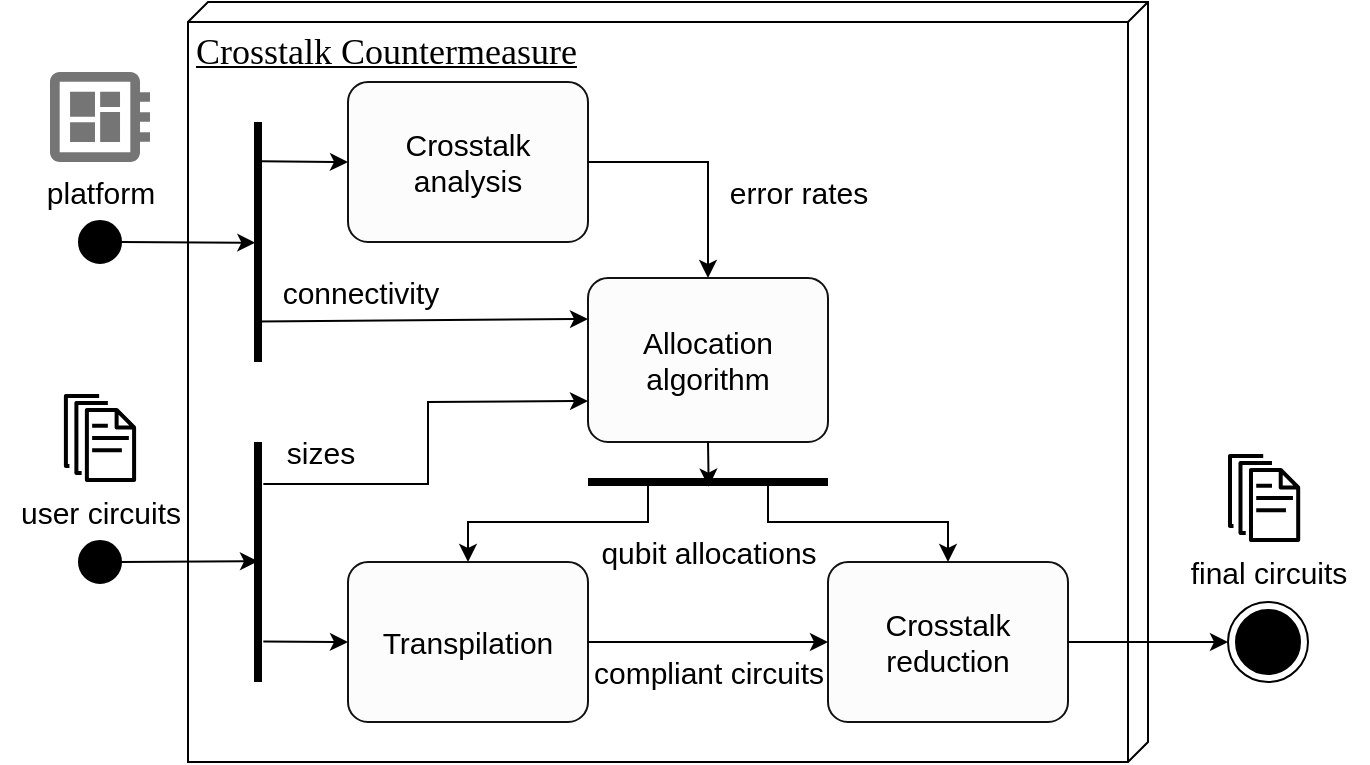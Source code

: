 <mxfile version="26.0.6">
  <diagram name="Page-1" id="982gyeF62y9UsF95akiq">
    <mxGraphModel dx="1612" dy="975" grid="1" gridSize="10" guides="1" tooltips="1" connect="1" arrows="1" fold="1" page="1" pageScale="1" pageWidth="700" pageHeight="400" math="0" shadow="0">
      <root>
        <mxCell id="0" />
        <mxCell id="1" parent="0" />
        <mxCell id="JIdOVKg0k5BsWk1WgtoK-1" value="&lt;div align=&quot;left&quot;&gt;&lt;font style=&quot;font-size: 18px;&quot;&gt;Crosstalk Countermeasure&lt;br&gt;&lt;/font&gt;&lt;/div&gt;" style="verticalAlign=top;align=left;spacingTop=8;spacingLeft=2;spacingRight=12;shape=cube;size=10;direction=south;fontStyle=4;html=1;rounded=0;shadow=0;comic=0;labelBackgroundColor=none;strokeWidth=1;fontFamily=Verdana;fontSize=12;fillColor=none;" parent="1" vertex="1">
          <mxGeometry x="102" y="10" width="480" height="380" as="geometry" />
        </mxCell>
        <mxCell id="qjNmLmzCoTw4PF_jTeP7-27" value="" style="endArrow=classic;html=1;rounded=0;entryX=0.5;entryY=0;entryDx=0;entryDy=0;entryPerimeter=0;exitX=0.75;exitY=0.5;exitDx=0;exitDy=0;exitPerimeter=0;" parent="1" source="eMOk0DGojVkaVqaWsdeQ-18" target="eMOk0DGojVkaVqaWsdeQ-6" edge="1">
          <mxGeometry width="50" height="50" relative="1" as="geometry">
            <mxPoint x="232" y="230" as="sourcePoint" />
            <mxPoint x="232" y="740" as="targetPoint" />
            <Array as="points">
              <mxPoint x="332" y="270" />
              <mxPoint x="242" y="270" />
            </Array>
          </mxGeometry>
        </mxCell>
        <mxCell id="eMOk0DGojVkaVqaWsdeQ-4" value="&lt;div&gt;Crosstalk&lt;/div&gt;&lt;div&gt;analysis&lt;br&gt;&lt;/div&gt;" style="points=[[0.25,0,0],[0.5,0,0],[0.75,0,0],[1,0.25,0],[1,0.5,0],[1,0.75,0],[0.75,1,0],[0.5,1,0],[0.25,1,0],[0,0.75,0],[0,0.5,0],[0,0.25,0]];shape=mxgraph.bpmn.task;whiteSpace=wrap;rectStyle=rounded;size=10;html=1;taskMarker=abstract;strokeColor=#121212;fontSize=15;fillColor=#fdfcfc;" vertex="1" parent="1">
          <mxGeometry x="182" y="50" width="120" height="80" as="geometry" />
        </mxCell>
        <mxCell id="eMOk0DGojVkaVqaWsdeQ-5" value="&lt;div&gt;Allocation&lt;/div&gt;&lt;div&gt;algorithm&lt;br&gt;&lt;/div&gt;" style="points=[[0.25,0,0],[0.5,0,0],[0.75,0,0],[1,0.25,0],[1,0.5,0],[1,0.75,0],[0.75,1,0],[0.5,1,0],[0.25,1,0],[0,0.75,0],[0,0.5,0],[0,0.25,0]];shape=mxgraph.bpmn.task;whiteSpace=wrap;rectStyle=rounded;size=10;html=1;taskMarker=abstract;strokeColor=#121212;fontSize=15;fillColor=#fdfcfc;" vertex="1" parent="1">
          <mxGeometry x="302" y="148" width="120" height="82" as="geometry" />
        </mxCell>
        <mxCell id="eMOk0DGojVkaVqaWsdeQ-6" value="Transpilation" style="points=[[0.25,0,0],[0.5,0,0],[0.75,0,0],[1,0.25,0],[1,0.5,0],[1,0.75,0],[0.75,1,0],[0.5,1,0],[0.25,1,0],[0,0.75,0],[0,0.5,0],[0,0.25,0]];shape=mxgraph.bpmn.task;whiteSpace=wrap;rectStyle=rounded;size=10;html=1;taskMarker=abstract;strokeColor=#121212;fontSize=15;fillColor=#fdfcfc;" vertex="1" parent="1">
          <mxGeometry x="182" y="290" width="120" height="80" as="geometry" />
        </mxCell>
        <mxCell id="eMOk0DGojVkaVqaWsdeQ-9" value="" style="line;strokeWidth=4;html=1;direction=south;" vertex="1" parent="1">
          <mxGeometry x="132" y="70" width="10" height="120" as="geometry" />
        </mxCell>
        <mxCell id="eMOk0DGojVkaVqaWsdeQ-12" value="" style="endArrow=classic;html=1;rounded=0;entryX=0;entryY=0.25;entryDx=0;entryDy=0;entryPerimeter=0;exitX=0.831;exitY=0.5;exitDx=0;exitDy=0;exitPerimeter=0;" edge="1" parent="1" source="eMOk0DGojVkaVqaWsdeQ-9" target="eMOk0DGojVkaVqaWsdeQ-5">
          <mxGeometry width="50" height="50" relative="1" as="geometry">
            <mxPoint x="162" y="190" as="sourcePoint" />
            <mxPoint x="232" y="220" as="targetPoint" />
          </mxGeometry>
        </mxCell>
        <mxCell id="eMOk0DGojVkaVqaWsdeQ-13" value="" style="endArrow=classic;html=1;rounded=0;entryX=0;entryY=0.5;entryDx=0;entryDy=0;entryPerimeter=0;exitX=0.164;exitY=0.367;exitDx=0;exitDy=0;exitPerimeter=0;" edge="1" parent="1" source="eMOk0DGojVkaVqaWsdeQ-9" target="eMOk0DGojVkaVqaWsdeQ-4">
          <mxGeometry width="50" height="50" relative="1" as="geometry">
            <mxPoint x="42" y="50" as="sourcePoint" />
            <mxPoint x="352" y="180" as="targetPoint" />
          </mxGeometry>
        </mxCell>
        <mxCell id="eMOk0DGojVkaVqaWsdeQ-14" value="" style="endArrow=classic;html=1;rounded=0;entryX=0.503;entryY=0.633;entryDx=0;entryDy=0;entryPerimeter=0;exitX=1;exitY=0.5;exitDx=0;exitDy=0;exitPerimeter=0;" edge="1" parent="1" source="eMOk0DGojVkaVqaWsdeQ-34" target="eMOk0DGojVkaVqaWsdeQ-9">
          <mxGeometry width="50" height="50" relative="1" as="geometry">
            <mxPoint x="-78" y="128" as="sourcePoint" />
            <mxPoint x="152" y="100" as="targetPoint" />
          </mxGeometry>
        </mxCell>
        <mxCell id="eMOk0DGojVkaVqaWsdeQ-15" value="" style="endArrow=classic;html=1;rounded=0;exitX=1;exitY=0.5;exitDx=0;exitDy=0;exitPerimeter=0;entryX=0.5;entryY=0;entryDx=0;entryDy=0;entryPerimeter=0;" edge="1" parent="1" source="eMOk0DGojVkaVqaWsdeQ-4" target="eMOk0DGojVkaVqaWsdeQ-5">
          <mxGeometry width="50" height="50" relative="1" as="geometry">
            <mxPoint x="732" y="250" as="sourcePoint" />
            <mxPoint x="572" y="370" as="targetPoint" />
            <Array as="points">
              <mxPoint x="362" y="90" />
            </Array>
          </mxGeometry>
        </mxCell>
        <mxCell id="eMOk0DGojVkaVqaWsdeQ-16" value="error rates" style="text;html=1;align=center;verticalAlign=middle;resizable=0;points=[];autosize=1;strokeColor=none;fillColor=none;fontSize=15;" vertex="1" parent="1">
          <mxGeometry x="362" y="90" width="90" height="30" as="geometry" />
        </mxCell>
        <mxCell id="eMOk0DGojVkaVqaWsdeQ-17" value="connectivity" style="text;html=1;align=center;verticalAlign=middle;resizable=0;points=[];autosize=1;strokeColor=none;fillColor=none;fontSize=15;" vertex="1" parent="1">
          <mxGeometry x="138" y="140" width="100" height="30" as="geometry" />
        </mxCell>
        <mxCell id="eMOk0DGojVkaVqaWsdeQ-18" value="" style="line;strokeWidth=4;html=1;direction=south;rotation=90;" vertex="1" parent="1">
          <mxGeometry x="357" y="190" width="10" height="120" as="geometry" />
        </mxCell>
        <mxCell id="eMOk0DGojVkaVqaWsdeQ-19" value="&lt;div&gt;Crosstalk&lt;/div&gt;&lt;div&gt;reduction&lt;br&gt;&lt;/div&gt;" style="points=[[0.25,0,0],[0.5,0,0],[0.75,0,0],[1,0.25,0],[1,0.5,0],[1,0.75,0],[0.75,1,0],[0.5,1,0],[0.25,1,0],[0,0.75,0],[0,0.5,0],[0,0.25,0]];shape=mxgraph.bpmn.task;whiteSpace=wrap;rectStyle=rounded;size=10;html=1;taskMarker=abstract;strokeColor=#121212;fontSize=15;fillColor=#fdfcfc;" vertex="1" parent="1">
          <mxGeometry x="422" y="290" width="120" height="80" as="geometry" />
        </mxCell>
        <mxCell id="eMOk0DGojVkaVqaWsdeQ-20" value="" style="endArrow=classic;html=1;rounded=0;entryX=0;entryY=0.5;entryDx=0;entryDy=0;entryPerimeter=0;exitX=1;exitY=0.5;exitDx=0;exitDy=0;exitPerimeter=0;" edge="1" parent="1" source="eMOk0DGojVkaVqaWsdeQ-6" target="eMOk0DGojVkaVqaWsdeQ-19">
          <mxGeometry width="50" height="50" relative="1" as="geometry">
            <mxPoint x="112" y="100" as="sourcePoint" />
            <mxPoint x="152" y="100" as="targetPoint" />
          </mxGeometry>
        </mxCell>
        <mxCell id="eMOk0DGojVkaVqaWsdeQ-22" value="" style="endArrow=classic;html=1;rounded=0;entryX=0.497;entryY=0.267;entryDx=0;entryDy=0;entryPerimeter=0;exitX=0.5;exitY=1;exitDx=0;exitDy=0;exitPerimeter=0;" edge="1" parent="1" source="eMOk0DGojVkaVqaWsdeQ-5" target="eMOk0DGojVkaVqaWsdeQ-18">
          <mxGeometry width="50" height="50" relative="1" as="geometry">
            <mxPoint x="112" y="60" as="sourcePoint" />
            <mxPoint x="152" y="60" as="targetPoint" />
          </mxGeometry>
        </mxCell>
        <mxCell id="eMOk0DGojVkaVqaWsdeQ-23" value="" style="endArrow=classic;html=1;rounded=0;entryX=0.5;entryY=0;entryDx=0;entryDy=0;entryPerimeter=0;exitX=0.25;exitY=0.5;exitDx=0;exitDy=0;exitPerimeter=0;" edge="1" parent="1" source="eMOk0DGojVkaVqaWsdeQ-18" target="eMOk0DGojVkaVqaWsdeQ-19">
          <mxGeometry width="50" height="50" relative="1" as="geometry">
            <mxPoint x="672" y="160" as="sourcePoint" />
            <mxPoint x="582" y="240" as="targetPoint" />
            <Array as="points">
              <mxPoint x="392" y="270" />
              <mxPoint x="482" y="270" />
            </Array>
          </mxGeometry>
        </mxCell>
        <mxCell id="eMOk0DGojVkaVqaWsdeQ-27" value="" style="line;strokeWidth=4;html=1;direction=south;" vertex="1" parent="1">
          <mxGeometry x="132" y="230" width="10" height="120" as="geometry" />
        </mxCell>
        <mxCell id="eMOk0DGojVkaVqaWsdeQ-28" value="" style="endArrow=classic;html=1;rounded=0;entryX=0;entryY=0.5;entryDx=0;entryDy=0;entryPerimeter=0;exitX=0.831;exitY=0.233;exitDx=0;exitDy=0;exitPerimeter=0;" edge="1" parent="1" source="eMOk0DGojVkaVqaWsdeQ-27" target="eMOk0DGojVkaVqaWsdeQ-6">
          <mxGeometry width="50" height="50" relative="1" as="geometry">
            <mxPoint x="148" y="100" as="sourcePoint" />
            <mxPoint x="192" y="100" as="targetPoint" />
          </mxGeometry>
        </mxCell>
        <mxCell id="eMOk0DGojVkaVqaWsdeQ-30" value="" style="endArrow=classic;html=1;rounded=0;entryX=0;entryY=0.75;entryDx=0;entryDy=0;entryPerimeter=0;exitX=0.175;exitY=0.233;exitDx=0;exitDy=0;exitPerimeter=0;" edge="1" parent="1" source="eMOk0DGojVkaVqaWsdeQ-27" target="eMOk0DGojVkaVqaWsdeQ-5">
          <mxGeometry width="50" height="50" relative="1" as="geometry">
            <mxPoint x="342" y="240" as="sourcePoint" />
            <mxPoint x="252" y="320" as="targetPoint" />
            <Array as="points">
              <mxPoint x="222" y="251" />
              <mxPoint x="222" y="210" />
            </Array>
          </mxGeometry>
        </mxCell>
        <mxCell id="eMOk0DGojVkaVqaWsdeQ-31" value="sizes" style="text;html=1;align=center;verticalAlign=middle;resizable=0;points=[];autosize=1;strokeColor=none;fillColor=none;fontSize=15;" vertex="1" parent="1">
          <mxGeometry x="138" y="220" width="60" height="30" as="geometry" />
        </mxCell>
        <mxCell id="eMOk0DGojVkaVqaWsdeQ-32" value="" style="endArrow=classic;html=1;rounded=0;entryX=0.497;entryY=0.5;entryDx=0;entryDy=0;entryPerimeter=0;" edge="1" parent="1" source="eMOk0DGojVkaVqaWsdeQ-35" target="eMOk0DGojVkaVqaWsdeQ-27">
          <mxGeometry width="50" height="50" relative="1" as="geometry">
            <mxPoint x="-58" y="290" as="sourcePoint" />
            <mxPoint x="146" y="140" as="targetPoint" />
          </mxGeometry>
        </mxCell>
        <mxCell id="eMOk0DGojVkaVqaWsdeQ-34" value="" style="strokeWidth=2;html=1;shape=mxgraph.flowchart.start_2;whiteSpace=wrap;fillColor=#000000;" vertex="1" parent="1">
          <mxGeometry x="48" y="120" width="20" height="20" as="geometry" />
        </mxCell>
        <mxCell id="eMOk0DGojVkaVqaWsdeQ-36" value="" style="endArrow=classic;html=1;rounded=0;entryX=0.497;entryY=0.5;entryDx=0;entryDy=0;entryPerimeter=0;exitX=0.5;exitY=0;exitDx=0;exitDy=0;exitPerimeter=0;" edge="1" parent="1" source="eMOk0DGojVkaVqaWsdeQ-35" target="eMOk0DGojVkaVqaWsdeQ-35">
          <mxGeometry width="50" height="50" relative="1" as="geometry">
            <mxPoint x="-58" y="290" as="sourcePoint" />
            <mxPoint x="137" y="290" as="targetPoint" />
          </mxGeometry>
        </mxCell>
        <mxCell id="eMOk0DGojVkaVqaWsdeQ-35" value="" style="strokeWidth=2;html=1;shape=mxgraph.flowchart.start_2;whiteSpace=wrap;fillColor=#000000;" vertex="1" parent="1">
          <mxGeometry x="48" y="280" width="20" height="20" as="geometry" />
        </mxCell>
        <mxCell id="eMOk0DGojVkaVqaWsdeQ-39" value="" style="endArrow=classic;html=1;rounded=0;exitX=1;exitY=0.5;exitDx=0;exitDy=0;exitPerimeter=0;entryX=0.5;entryY=0;entryDx=0;entryDy=0;" edge="1" parent="1" source="eMOk0DGojVkaVqaWsdeQ-19" target="eMOk0DGojVkaVqaWsdeQ-41">
          <mxGeometry width="50" height="50" relative="1" as="geometry">
            <mxPoint x="150" y="340" as="sourcePoint" />
            <mxPoint x="612" y="340" as="targetPoint" />
          </mxGeometry>
        </mxCell>
        <mxCell id="eMOk0DGojVkaVqaWsdeQ-41" value="" style="ellipse;html=1;shape=endState;fillColor=#000000;strokeColor=#000000;fontSize=15;direction=north;" vertex="1" parent="1">
          <mxGeometry x="622" y="310" width="40" height="40" as="geometry" />
        </mxCell>
        <mxCell id="eMOk0DGojVkaVqaWsdeQ-43" value="platform" style="text;html=1;align=center;verticalAlign=middle;resizable=0;points=[];autosize=1;strokeColor=none;fillColor=none;fontSize=15;" vertex="1" parent="1">
          <mxGeometry x="18" y="90" width="80" height="30" as="geometry" />
        </mxCell>
        <mxCell id="eMOk0DGojVkaVqaWsdeQ-44" value="user circuits" style="text;html=1;align=center;verticalAlign=middle;resizable=0;points=[];autosize=1;strokeColor=none;fillColor=none;fontSize=15;" vertex="1" parent="1">
          <mxGeometry x="8" y="250" width="100" height="30" as="geometry" />
        </mxCell>
        <mxCell id="eMOk0DGojVkaVqaWsdeQ-45" value="final circuits" style="text;html=1;align=center;verticalAlign=middle;resizable=0;points=[];autosize=1;strokeColor=none;fillColor=none;fontSize=15;" vertex="1" parent="1">
          <mxGeometry x="592" y="280" width="100" height="30" as="geometry" />
        </mxCell>
        <mxCell id="eMOk0DGojVkaVqaWsdeQ-46" value="qubit allocations" style="text;html=1;align=center;verticalAlign=middle;resizable=0;points=[];autosize=1;strokeColor=none;fillColor=none;fontSize=15;" vertex="1" parent="1">
          <mxGeometry x="297" y="270" width="130" height="30" as="geometry" />
        </mxCell>
        <mxCell id="eMOk0DGojVkaVqaWsdeQ-48" value="compliant circuits" style="text;html=1;align=center;verticalAlign=middle;resizable=0;points=[];autosize=1;strokeColor=none;fillColor=none;fontSize=15;" vertex="1" parent="1">
          <mxGeometry x="292" y="330" width="140" height="30" as="geometry" />
        </mxCell>
        <mxCell id="eMOk0DGojVkaVqaWsdeQ-49" value="" style="sketch=0;outlineConnect=0;fontColor=#232F3E;gradientColor=none;fillColor=#000000;strokeColor=none;dashed=0;verticalLabelPosition=bottom;verticalAlign=top;align=center;html=1;fontSize=12;fontStyle=0;aspect=fixed;pointerEvents=1;shape=mxgraph.aws4.documents;" vertex="1" parent="1">
          <mxGeometry x="39.95" y="206" width="36.1" height="44" as="geometry" />
        </mxCell>
        <mxCell id="eMOk0DGojVkaVqaWsdeQ-50" value="" style="sketch=0;outlineConnect=0;fontColor=#232F3E;gradientColor=none;fillColor=#000000;strokeColor=none;dashed=0;verticalLabelPosition=bottom;verticalAlign=top;align=center;html=1;fontSize=12;fontStyle=0;aspect=fixed;pointerEvents=1;shape=mxgraph.aws4.documents;" vertex="1" parent="1">
          <mxGeometry x="622" y="236" width="36.1" height="44" as="geometry" />
        </mxCell>
        <mxCell id="eMOk0DGojVkaVqaWsdeQ-55" value="" style="sketch=0;dashed=0;connectable=0;html=1;fillColor=#757575;strokeColor=none;shape=mxgraph.gcp2.circuit_board;part=1;" vertex="1" parent="1">
          <mxGeometry x="33" y="45" width="50" height="45" as="geometry" />
        </mxCell>
      </root>
    </mxGraphModel>
  </diagram>
</mxfile>
